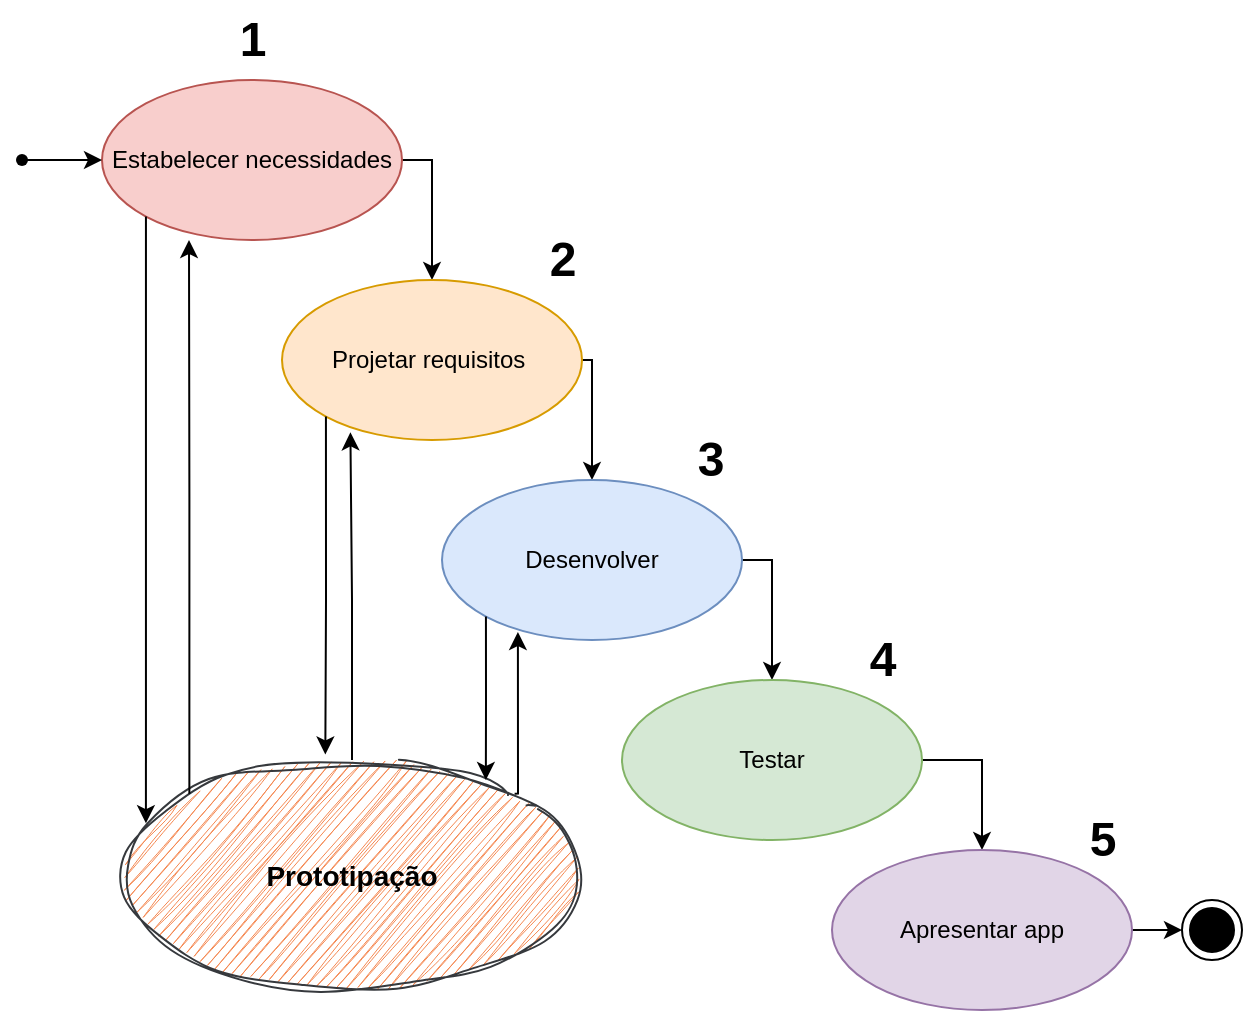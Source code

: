 <mxfile version="24.2.8" type="github" pages="3">
  <diagram name="Página-1" id="LJ5x1NYgHh-6dW0O2vA7">
    <mxGraphModel dx="1122" dy="706" grid="1" gridSize="10" guides="1" tooltips="1" connect="1" arrows="1" fold="1" page="1" pageScale="1" pageWidth="827" pageHeight="1169" math="0" shadow="0">
      <root>
        <mxCell id="0" />
        <mxCell id="1" parent="0" />
        <mxCell id="J-ZKvK4xF5zLVO_z38LH-22" style="edgeStyle=orthogonalEdgeStyle;rounded=0;orthogonalLoop=1;jettySize=auto;html=1;entryX=0.5;entryY=0;entryDx=0;entryDy=0;fontFamily=Helvetica;fontSize=12;fontColor=#ffffff;exitX=1;exitY=0.5;exitDx=0;exitDy=0;" edge="1" parent="1" source="J-ZKvK4xF5zLVO_z38LH-2" target="J-ZKvK4xF5zLVO_z38LH-6">
          <mxGeometry relative="1" as="geometry">
            <Array as="points">
              <mxPoint x="225" y="190" />
            </Array>
          </mxGeometry>
        </mxCell>
        <mxCell id="J-ZKvK4xF5zLVO_z38LH-2" value="&lt;font style=&quot;vertical-align: inherit;&quot;&gt;&lt;font style=&quot;vertical-align: inherit;&quot;&gt;Estabelecer necessidades&lt;/font&gt;&lt;/font&gt;" style="ellipse;whiteSpace=wrap;html=1;fillColor=#f8cecc;strokeColor=#b85450;gradientColor=none;shadow=0;" vertex="1" parent="1">
          <mxGeometry x="60" y="150" width="150" height="80" as="geometry" />
        </mxCell>
        <mxCell id="J-ZKvK4xF5zLVO_z38LH-3" style="edgeStyle=orthogonalEdgeStyle;rounded=0;orthogonalLoop=1;jettySize=auto;html=1;entryX=0;entryY=0.5;entryDx=0;entryDy=0;" edge="1" parent="1" source="J-ZKvK4xF5zLVO_z38LH-4" target="J-ZKvK4xF5zLVO_z38LH-2">
          <mxGeometry relative="1" as="geometry" />
        </mxCell>
        <mxCell id="J-ZKvK4xF5zLVO_z38LH-4" value="" style="shape=waypoint;sketch=0;fillStyle=solid;size=6;pointerEvents=1;points=[];fillColor=none;resizable=0;rotatable=0;perimeter=centerPerimeter;snapToPoint=1;" vertex="1" parent="1">
          <mxGeometry x="10" y="180" width="20" height="20" as="geometry" />
        </mxCell>
        <mxCell id="J-ZKvK4xF5zLVO_z38LH-26" style="edgeStyle=orthogonalEdgeStyle;rounded=0;orthogonalLoop=1;jettySize=auto;html=1;entryX=0.5;entryY=0;entryDx=0;entryDy=0;fontFamily=Helvetica;fontSize=12;fontColor=#ffffff;" edge="1" parent="1" source="J-ZKvK4xF5zLVO_z38LH-6" target="J-ZKvK4xF5zLVO_z38LH-8">
          <mxGeometry relative="1" as="geometry">
            <Array as="points">
              <mxPoint x="305" y="290" />
            </Array>
          </mxGeometry>
        </mxCell>
        <mxCell id="J-ZKvK4xF5zLVO_z38LH-6" value="Projetar requisitos&amp;nbsp;" style="ellipse;whiteSpace=wrap;html=1;fillColor=#ffe6cc;strokeColor=#d79b00;shadow=0;" vertex="1" parent="1">
          <mxGeometry x="150" y="250" width="150" height="80" as="geometry" />
        </mxCell>
        <mxCell id="J-ZKvK4xF5zLVO_z38LH-25" style="edgeStyle=orthogonalEdgeStyle;rounded=0;orthogonalLoop=1;jettySize=auto;html=1;entryX=0.5;entryY=0;entryDx=0;entryDy=0;fontFamily=Helvetica;fontSize=12;fontColor=#ffffff;" edge="1" parent="1" source="J-ZKvK4xF5zLVO_z38LH-8" target="J-ZKvK4xF5zLVO_z38LH-10">
          <mxGeometry relative="1" as="geometry">
            <Array as="points">
              <mxPoint x="395" y="390" />
            </Array>
          </mxGeometry>
        </mxCell>
        <mxCell id="J-ZKvK4xF5zLVO_z38LH-8" value="Desenvolver" style="ellipse;whiteSpace=wrap;html=1;fillColor=#dae8fc;strokeColor=#6c8ebf;shadow=0;" vertex="1" parent="1">
          <mxGeometry x="230" y="350" width="150" height="80" as="geometry" />
        </mxCell>
        <mxCell id="J-ZKvK4xF5zLVO_z38LH-27" style="edgeStyle=orthogonalEdgeStyle;rounded=0;orthogonalLoop=1;jettySize=auto;html=1;entryX=0.5;entryY=0;entryDx=0;entryDy=0;fontFamily=Helvetica;fontSize=12;fontColor=#ffffff;" edge="1" parent="1" source="J-ZKvK4xF5zLVO_z38LH-10" target="J-ZKvK4xF5zLVO_z38LH-12">
          <mxGeometry relative="1" as="geometry">
            <Array as="points">
              <mxPoint x="500" y="490" />
            </Array>
          </mxGeometry>
        </mxCell>
        <mxCell id="J-ZKvK4xF5zLVO_z38LH-10" value="Testar" style="ellipse;whiteSpace=wrap;html=1;fillColor=#d5e8d4;strokeColor=#82b366;shadow=0;" vertex="1" parent="1">
          <mxGeometry x="320" y="450" width="150" height="80" as="geometry" />
        </mxCell>
        <mxCell id="J-ZKvK4xF5zLVO_z38LH-11" value="" style="edgeStyle=orthogonalEdgeStyle;rounded=0;orthogonalLoop=1;jettySize=auto;html=1;entryX=0;entryY=0.5;entryDx=0;entryDy=0;" edge="1" parent="1" source="J-ZKvK4xF5zLVO_z38LH-12" target="J-ZKvK4xF5zLVO_z38LH-13">
          <mxGeometry relative="1" as="geometry">
            <mxPoint x="910" y="190" as="targetPoint" />
          </mxGeometry>
        </mxCell>
        <mxCell id="J-ZKvK4xF5zLVO_z38LH-12" value="Apresentar app" style="ellipse;whiteSpace=wrap;html=1;fillColor=#e1d5e7;strokeColor=#9673a6;shadow=0;" vertex="1" parent="1">
          <mxGeometry x="425" y="535" width="150" height="80" as="geometry" />
        </mxCell>
        <mxCell id="J-ZKvK4xF5zLVO_z38LH-13" value="" style="ellipse;html=1;shape=endState;fillColor=strokeColor;" vertex="1" parent="1">
          <mxGeometry x="600" y="560" width="30" height="30" as="geometry" />
        </mxCell>
        <mxCell id="J-ZKvK4xF5zLVO_z38LH-14" value="1" style="text;strokeColor=none;fillColor=none;html=1;fontSize=24;fontStyle=1;verticalAlign=middle;align=center;" vertex="1" parent="1">
          <mxGeometry x="85" y="110" width="100" height="40" as="geometry" />
        </mxCell>
        <mxCell id="J-ZKvK4xF5zLVO_z38LH-15" value="2" style="text;strokeColor=none;fillColor=none;html=1;fontSize=24;fontStyle=1;verticalAlign=middle;align=center;" vertex="1" parent="1">
          <mxGeometry x="240" y="220" width="100" height="40" as="geometry" />
        </mxCell>
        <mxCell id="J-ZKvK4xF5zLVO_z38LH-16" value="5" style="text;strokeColor=none;fillColor=none;html=1;fontSize=24;fontStyle=1;verticalAlign=middle;align=center;" vertex="1" parent="1">
          <mxGeometry x="510" y="510" width="100" height="40" as="geometry" />
        </mxCell>
        <mxCell id="J-ZKvK4xF5zLVO_z38LH-18" value="4" style="text;strokeColor=none;fillColor=none;html=1;fontSize=24;fontStyle=1;verticalAlign=middle;align=center;" vertex="1" parent="1">
          <mxGeometry x="400" y="420" width="100" height="40" as="geometry" />
        </mxCell>
        <mxCell id="J-ZKvK4xF5zLVO_z38LH-19" value="3" style="text;strokeColor=none;fillColor=none;html=1;fontSize=24;fontStyle=1;verticalAlign=middle;align=center;" vertex="1" parent="1">
          <mxGeometry x="314" y="320" width="100" height="40" as="geometry" />
        </mxCell>
        <mxCell id="J-ZKvK4xF5zLVO_z38LH-20" value="&lt;b&gt;&lt;font style=&quot;font-size: 14px;&quot;&gt;Prototipação&lt;/font&gt;&lt;/b&gt;" style="ellipse;whiteSpace=wrap;html=1;fillColor=#F58851;strokeColor=#36393d;sketch=1;curveFitting=1;jiggle=2;shadow=0;" vertex="1" parent="1">
          <mxGeometry x="70" y="490" width="230" height="115" as="geometry" />
        </mxCell>
        <mxCell id="J-ZKvK4xF5zLVO_z38LH-42" style="edgeStyle=orthogonalEdgeStyle;rounded=0;orthogonalLoop=1;jettySize=auto;html=1;exitX=0;exitY=1;exitDx=0;exitDy=0;entryX=0.791;entryY=0.087;entryDx=0;entryDy=0;entryPerimeter=0;fontFamily=Helvetica;fontSize=12;fontColor=#ffffff;" edge="1" parent="1" source="J-ZKvK4xF5zLVO_z38LH-8" target="J-ZKvK4xF5zLVO_z38LH-20">
          <mxGeometry relative="1" as="geometry" />
        </mxCell>
        <mxCell id="J-ZKvK4xF5zLVO_z38LH-44" style="edgeStyle=orthogonalEdgeStyle;rounded=0;orthogonalLoop=1;jettySize=auto;html=1;exitX=1;exitY=0;exitDx=0;exitDy=0;entryX=0.253;entryY=0.95;entryDx=0;entryDy=0;entryPerimeter=0;fontFamily=Helvetica;fontSize=12;fontColor=#ffffff;" edge="1" parent="1" source="J-ZKvK4xF5zLVO_z38LH-20" target="J-ZKvK4xF5zLVO_z38LH-8">
          <mxGeometry relative="1" as="geometry">
            <Array as="points">
              <mxPoint x="268" y="507" />
            </Array>
          </mxGeometry>
        </mxCell>
        <mxCell id="J-ZKvK4xF5zLVO_z38LH-47" style="edgeStyle=orthogonalEdgeStyle;rounded=0;orthogonalLoop=1;jettySize=auto;html=1;exitX=0;exitY=1;exitDx=0;exitDy=0;entryX=0.442;entryY=-0.024;entryDx=0;entryDy=0;entryPerimeter=0;fontFamily=Helvetica;fontSize=12;fontColor=#ffffff;" edge="1" parent="1" source="J-ZKvK4xF5zLVO_z38LH-6" target="J-ZKvK4xF5zLVO_z38LH-20">
          <mxGeometry relative="1" as="geometry" />
        </mxCell>
        <mxCell id="J-ZKvK4xF5zLVO_z38LH-48" style="edgeStyle=orthogonalEdgeStyle;rounded=0;orthogonalLoop=1;jettySize=auto;html=1;entryX=0.228;entryY=0.952;entryDx=0;entryDy=0;entryPerimeter=0;fontFamily=Helvetica;fontSize=12;fontColor=#ffffff;" edge="1" parent="1" source="J-ZKvK4xF5zLVO_z38LH-20" target="J-ZKvK4xF5zLVO_z38LH-6">
          <mxGeometry relative="1" as="geometry" />
        </mxCell>
        <mxCell id="J-ZKvK4xF5zLVO_z38LH-49" style="edgeStyle=orthogonalEdgeStyle;rounded=0;orthogonalLoop=1;jettySize=auto;html=1;exitX=0;exitY=1;exitDx=0;exitDy=0;entryX=0.052;entryY=0.275;entryDx=0;entryDy=0;entryPerimeter=0;fontFamily=Helvetica;fontSize=12;fontColor=#ffffff;" edge="1" parent="1" source="J-ZKvK4xF5zLVO_z38LH-2" target="J-ZKvK4xF5zLVO_z38LH-20">
          <mxGeometry relative="1" as="geometry" />
        </mxCell>
        <mxCell id="J-ZKvK4xF5zLVO_z38LH-50" style="edgeStyle=orthogonalEdgeStyle;rounded=0;orthogonalLoop=1;jettySize=auto;html=1;exitX=0;exitY=0;exitDx=0;exitDy=0;entryX=0.29;entryY=1;entryDx=0;entryDy=0;entryPerimeter=0;fontFamily=Helvetica;fontSize=12;fontColor=#ffffff;" edge="1" parent="1" source="J-ZKvK4xF5zLVO_z38LH-20" target="J-ZKvK4xF5zLVO_z38LH-2">
          <mxGeometry relative="1" as="geometry" />
        </mxCell>
      </root>
    </mxGraphModel>
  </diagram>
  <diagram id="INrGIjndV7x2E-Vnne7K" name="Subfluxo portotipacao">
    <mxGraphModel dx="1831" dy="632" grid="1" gridSize="10" guides="1" tooltips="1" connect="1" arrows="1" fold="1" page="1" pageScale="1" pageWidth="827" pageHeight="1169" math="0" shadow="0">
      <root>
        <mxCell id="0" />
        <mxCell id="1" parent="0" />
        <mxCell id="oQ4HBwg2I4abkWZMb8kH-11" value="" style="edgeStyle=orthogonalEdgeStyle;rounded=0;orthogonalLoop=1;jettySize=auto;html=1;fontFamily=Helvetica;fontSize=12;fontColor=#ffffff;" edge="1" parent="1" source="oQ4HBwg2I4abkWZMb8kH-1" target="oQ4HBwg2I4abkWZMb8kH-2">
          <mxGeometry relative="1" as="geometry" />
        </mxCell>
        <mxCell id="oQ4HBwg2I4abkWZMb8kH-1" value="&lt;b&gt;&lt;font style=&quot;font-size: 14px;&quot;&gt;Requisitos do&lt;/font&gt;&lt;/b&gt;&lt;div&gt;&lt;b&gt;&lt;font style=&quot;font-size: 14px;&quot;&gt;protótipo&lt;/font&gt;&lt;/b&gt;&lt;/div&gt;" style="ellipse;whiteSpace=wrap;html=1;fillColor=#F58851;strokeColor=#36393d;shadow=0;" vertex="1" parent="1">
          <mxGeometry x="50" y="260" width="170" height="80" as="geometry" />
        </mxCell>
        <mxCell id="oQ4HBwg2I4abkWZMb8kH-12" value="" style="edgeStyle=orthogonalEdgeStyle;rounded=0;orthogonalLoop=1;jettySize=auto;html=1;fontFamily=Helvetica;fontSize=12;fontColor=#ffffff;" edge="1" parent="1" source="oQ4HBwg2I4abkWZMb8kH-2" target="oQ4HBwg2I4abkWZMb8kH-3">
          <mxGeometry relative="1" as="geometry" />
        </mxCell>
        <mxCell id="oQ4HBwg2I4abkWZMb8kH-2" value="&lt;b&gt;&lt;font style=&quot;font-size: 14px;&quot;&gt;Projeto do&amp;nbsp;&lt;/font&gt;&lt;/b&gt;&lt;div&gt;&lt;b&gt;&lt;font style=&quot;font-size: 14px;&quot;&gt;protótipo&lt;/font&gt;&lt;/b&gt;&lt;/div&gt;" style="ellipse;whiteSpace=wrap;html=1;fillColor=#F58851;strokeColor=#36393d;shadow=0;" vertex="1" parent="1">
          <mxGeometry x="270" y="260" width="170" height="80" as="geometry" />
        </mxCell>
        <mxCell id="oQ4HBwg2I4abkWZMb8kH-13" value="" style="edgeStyle=orthogonalEdgeStyle;rounded=0;orthogonalLoop=1;jettySize=auto;html=1;fontFamily=Helvetica;fontSize=12;fontColor=#ffffff;" edge="1" parent="1" source="oQ4HBwg2I4abkWZMb8kH-3" target="oQ4HBwg2I4abkWZMb8kH-4">
          <mxGeometry relative="1" as="geometry" />
        </mxCell>
        <mxCell id="oQ4HBwg2I4abkWZMb8kH-3" value="&lt;b&gt;&lt;font style=&quot;font-size: 14px;&quot;&gt;Sistema d&lt;/font&gt;&lt;/b&gt;&lt;span style=&quot;color: rgba(0, 0, 0, 0); font-family: monospace; font-size: 0px; text-align: start; text-wrap: nowrap;&quot;&gt;%3CmxGraphModel%3E%3Croot%3E%3CmxCell%20id%3D%220%22%2F%3E%3CmxCell%20id%3D%221%22%20parent%3D%220%22%2F%3E%3CmxCell%20id%3D%222%22%20value%3D%22%26lt%3Bb%26gt%3B%26lt%3Bfont%20style%3D%26quot%3Bfont-size%3A%2014px%3B%26quot%3B%26gt%3BProjeto%20do%26amp%3Bnbsp%3B%26lt%3B%2Ffont%26gt%3B%26lt%3B%2Fb%26gt%3B%26lt%3Bdiv%26gt%3B%26lt%3Bb%26gt%3B%26lt%3Bfont%20style%3D%26quot%3Bfont-size%3A%2014px%3B%26quot%3B%26gt%3Bprot%C3%B3tipo%26lt%3B%2Ffont%26gt%3B%26lt%3B%2Fb%26gt%3B%26lt%3B%2Fdiv%26gt%3B%22%20style%3D%22ellipse%3BwhiteSpace%3Dwrap%3Bhtml%3D1%3BfillColor%3D%23F58851%3BstrokeColor%3D%2336393d%3Bshadow%3D0%3B%22%20vertex%3D%221%22%20parent%3D%221%22%3E%3CmxGeometry%20x%3D%22270%22%20y%3D%22260%22%20width%3D%22170%22%20height%3D%2280%22%20as%3D%22geometry%22%2F%3E%3C%2FmxCell%3E%3C%2Froot%3E%3C%2FmxGraphModel%3E&lt;/span&gt;&lt;span style=&quot;color: rgba(0, 0, 0, 0); font-family: monospace; font-size: 0px; text-align: start; text-wrap: nowrap;&quot;&gt;%3CmxGraphModel%3E%3Croot%3E%3CmxCell%20id%3D%220%22%2F%3E%3CmxCell%20id%3D%221%22%20parent%3D%220%22%2F%3E%3CmxCell%20id%3D%222%22%20value%3D%22%26lt%3Bb%26gt%3B%26lt%3Bfont%20style%3D%26quot%3Bfont-size%3A%2014px%3B%26quot%3B%26gt%3BProjeto%20do%26amp%3Bnbsp%3B%26lt%3B%2Ffont%26gt%3B%26lt%3B%2Fb%26gt%3B%26lt%3Bdiv%26gt%3B%26lt%3Bb%26gt%3B%26lt%3Bfont%20style%3D%26quot%3Bfont-size%3A%2014px%3B%26quot%3B%26gt%3Bprot%C3%B3tipo%26lt%3B%2Ffont%26gt%3B%26lt%3B%2Fb%26gt%3B%26lt%3B%2Fdiv%26gt%3B%22%20style%3D%22ellipse%3BwhiteSpace%3Dwrap%3Bhtml%3D1%3BfillColor%3D%23F58851%3BstrokeColor%3D%2336393d%3Bshadow%3D0%3B%22%20vertex%3D%221%22%20parent%3D%221%22%3E%3CmxGeometry%20x%3D%22270%22%20y%3D%22260%22%20width%3D%22170%22%20height%3D%2280%22%20as%3D%22geometry%22%2F%3E%3C%2FmxCell%3E%3C%2Froot%3E%3C%2FmxGraphModel%3E&lt;/span&gt;&lt;b&gt;&lt;font style=&quot;font-size: 14px;&quot;&gt;o&amp;nbsp;&lt;/font&gt;&lt;/b&gt;&lt;div&gt;&lt;b&gt;&lt;font style=&quot;font-size: 14px;&quot;&gt;prot&lt;/font&gt;&lt;/b&gt;&lt;span style=&quot;color: rgba(0, 0, 0, 0); font-family: monospace; font-size: 0px; text-align: start; text-wrap: nowrap; background-color: initial;&quot;&gt;%3CmxGraphModel%3E%3Croot%3E%3CmxCell%20id%3D%220%22%2F%3E%3CmxCell%20id%3D%221%22%20parent%3D%220%22%2F%3E%3CmxCell%20id%3D%222%22%20value%3D%22%26lt%3Bb%26gt%3B%26lt%3Bfont%20style%3D%26quot%3Bfont-size%3A%2014px%3B%26quot%3B%26gt%3BProjeto%20do%26amp%3Bnbsp%3B%26lt%3B%2Ffont%26gt%3B%26lt%3B%2Fb%26gt%3B%26lt%3Bdiv%26gt%3B%26lt%3Bb%26gt%3B%26lt%3Bfont%20style%3D%26quot%3Bfont-size%3A%2014px%3B%26quot%3B%26gt%3Bprot%C3%B3tipo%26lt%3B%2Ffont%26gt%3B%26lt%3B%2Fb%26gt%3B%26lt%3B%2Fdiv%26gt%3B%22%20style%3D%22ellipse%3BwhiteSpace%3Dwrap%3Bhtml%3D1%3BfillColor%3D%23F58851%3BstrokeColor%3D%2336393d%3Bshadow%3D0%3B%22%20vertex%3D%221%22%20parent%3D%221%22%3E%3CmxGeometry%20x%3D%22270%22%20y%3D%22260%22%20width%3D%22170%22%20height%3D%2280%22%20as%3D%22geometry%22%2F%3E%3C%2FmxCell%3E%3C%2Froot%3E%3C%2FmxGraphModel%3E&lt;/span&gt;&lt;b style=&quot;background-color: initial;&quot;&gt;&lt;font style=&quot;font-size: 14px;&quot;&gt;ótipo&lt;/font&gt;&lt;/b&gt;&lt;/div&gt;" style="ellipse;whiteSpace=wrap;html=1;fillColor=#F58851;strokeColor=#36393d;shadow=0;" vertex="1" parent="1">
          <mxGeometry x="500" y="260" width="170" height="80" as="geometry" />
        </mxCell>
        <mxCell id="oQ4HBwg2I4abkWZMb8kH-22" value="" style="edgeStyle=orthogonalEdgeStyle;rounded=0;orthogonalLoop=1;jettySize=auto;html=1;fontFamily=Helvetica;fontSize=12;fontColor=#ffffff;" edge="1" parent="1" source="oQ4HBwg2I4abkWZMb8kH-4" target="oQ4HBwg2I4abkWZMb8kH-21">
          <mxGeometry relative="1" as="geometry" />
        </mxCell>
        <mxCell id="oQ4HBwg2I4abkWZMb8kH-4" value="&lt;span style=&quot;font-size: 14px;&quot;&gt;&lt;b&gt;Testes&lt;/b&gt;&lt;/span&gt;" style="ellipse;whiteSpace=wrap;html=1;fillColor=#F58851;strokeColor=#36393d;shadow=0;" vertex="1" parent="1">
          <mxGeometry x="730" y="260" width="170" height="80" as="geometry" />
        </mxCell>
        <mxCell id="oQ4HBwg2I4abkWZMb8kH-20" value="" style="edgeStyle=orthogonalEdgeStyle;rounded=0;orthogonalLoop=1;jettySize=auto;html=1;fontFamily=Helvetica;fontSize=12;fontColor=#ffffff;" edge="1" parent="1" source="oQ4HBwg2I4abkWZMb8kH-5" target="oQ4HBwg2I4abkWZMb8kH-1">
          <mxGeometry relative="1" as="geometry" />
        </mxCell>
        <mxCell id="oQ4HBwg2I4abkWZMb8kH-5" value="&lt;span style=&quot;font-size: 14px;&quot;&gt;&lt;b&gt;Revisões e&amp;nbsp;&lt;/b&gt;&lt;/span&gt;&lt;div&gt;&lt;span style=&quot;font-size: 14px;&quot;&gt;&lt;b&gt;manu&lt;/b&gt;&lt;/span&gt;&lt;span style=&quot;color: rgba(0, 0, 0, 0); font-family: monospace; font-size: 0px; text-align: start; text-wrap: nowrap; background-color: initial;&quot;&gt;%3CmxGraphModel%3E%3Croot%3E%3CmxCell%20id%3D%220%22%2F%3E%3CmxCell%20id%3D%221%22%20parent%3D%220%22%2F%3E%3CmxCell%20id%3D%222%22%20value%3D%22%26lt%3Bb%26gt%3B%26lt%3Bfont%20style%3D%26quot%3Bfont-size%3A%2014px%3B%26quot%3B%26gt%3BProjeto%20do%26amp%3Bnbsp%3B%26lt%3B%2Ffont%26gt%3B%26lt%3B%2Fb%26gt%3B%26lt%3Bdiv%26gt%3B%26lt%3Bb%26gt%3B%26lt%3Bfont%20style%3D%26quot%3Bfont-size%3A%2014px%3B%26quot%3B%26gt%3Bprot%C3%B3tipo%26lt%3B%2Ffont%26gt%3B%26lt%3B%2Fb%26gt%3B%26lt%3B%2Fdiv%26gt%3B%22%20style%3D%22ellipse%3BwhiteSpace%3Dwrap%3Bhtml%3D1%3BfillColor%3D%23F58851%3BstrokeColor%3D%2336393d%3Bshadow%3D0%3B%22%20vertex%3D%221%22%20parent%3D%221%22%3E%3CmxGeometry%20x%3D%22270%22%20y%3D%22260%22%20width%3D%22170%22%20height%3D%2280%22%20as%3D%22geometry%22%2F%3E%3C%2FmxCell%3E%3C%2Froot%3E%3C%2FmxGraphModel%3E&lt;/span&gt;&lt;b style=&quot;font-size: 14px; background-color: initial;&quot;&gt;tenção&lt;/b&gt;&lt;/div&gt;" style="ellipse;whiteSpace=wrap;html=1;fillColor=#F58851;strokeColor=#36393d;shadow=0;" vertex="1" parent="1">
          <mxGeometry x="50" y="90" width="170" height="80" as="geometry" />
        </mxCell>
        <mxCell id="oQ4HBwg2I4abkWZMb8kH-9" value="" style="edgeStyle=orthogonalEdgeStyle;rounded=0;orthogonalLoop=1;jettySize=auto;html=1;fontFamily=Helvetica;fontSize=12;fontColor=#ffffff;" edge="1" parent="1" source="oQ4HBwg2I4abkWZMb8kH-7" target="oQ4HBwg2I4abkWZMb8kH-8">
          <mxGeometry relative="1" as="geometry" />
        </mxCell>
        <mxCell id="oQ4HBwg2I4abkWZMb8kH-16" value="" style="edgeStyle=orthogonalEdgeStyle;rounded=0;orthogonalLoop=1;jettySize=auto;html=1;fontFamily=Helvetica;fontSize=12;fontColor=#ffffff;" edge="1" parent="1" source="oQ4HBwg2I4abkWZMb8kH-7" target="oQ4HBwg2I4abkWZMb8kH-3">
          <mxGeometry relative="1" as="geometry" />
        </mxCell>
        <mxCell id="oQ4HBwg2I4abkWZMb8kH-7" value="&lt;span style=&quot;font-size: 14px;&quot;&gt;&lt;b&gt;Revisões e&amp;nbsp;&lt;/b&gt;&lt;/span&gt;&lt;div&gt;&lt;span style=&quot;font-size: 14px;&quot;&gt;&lt;b&gt;manu&lt;/b&gt;&lt;/span&gt;&lt;span style=&quot;color: rgba(0, 0, 0, 0); font-family: monospace; font-size: 0px; text-align: start; text-wrap: nowrap; background-color: initial;&quot;&gt;%3CmxGraphModel%3E%3Croot%3E%3CmxCell%20id%3D%220%22%2F%3E%3CmxCell%20id%3D%221%22%20parent%3D%220%22%2F%3E%3CmxCell%20id%3D%222%22%20value%3D%22%26lt%3Bb%26gt%3B%26lt%3Bfont%20style%3D%26quot%3Bfont-size%3A%2014px%3B%26quot%3B%26gt%3BProjeto%20do%26amp%3Bnbsp%3B%26lt%3B%2Ffont%26gt%3B%26lt%3B%2Fb%26gt%3B%26lt%3Bdiv%26gt%3B%26lt%3Bb%26gt%3B%26lt%3Bfont%20style%3D%26quot%3Bfont-size%3A%2014px%3B%26quot%3B%26gt%3Bprot%C3%B3tipo%26lt%3B%2Ffont%26gt%3B%26lt%3B%2Fb%26gt%3B%26lt%3B%2Fdiv%26gt%3B%22%20style%3D%22ellipse%3BwhiteSpace%3Dwrap%3Bhtml%3D1%3BfillColor%3D%23F58851%3BstrokeColor%3D%2336393d%3Bshadow%3D0%3B%22%20vertex%3D%221%22%20parent%3D%221%22%3E%3CmxGeometry%20x%3D%22270%22%20y%3D%22260%22%20width%3D%22170%22%20height%3D%2280%22%20as%3D%22geometry%22%2F%3E%3C%2FmxCell%3E%3C%2Froot%3E%3C%2FmxGraphModel%3E&lt;/span&gt;&lt;b style=&quot;font-size: 14px; background-color: initial;&quot;&gt;tenção&lt;/b&gt;&lt;/div&gt;" style="ellipse;whiteSpace=wrap;html=1;fillColor=#F58851;strokeColor=#36393d;shadow=0;" vertex="1" parent="1">
          <mxGeometry x="500" y="90" width="170" height="80" as="geometry" />
        </mxCell>
        <mxCell id="oQ4HBwg2I4abkWZMb8kH-10" value="" style="edgeStyle=orthogonalEdgeStyle;rounded=0;orthogonalLoop=1;jettySize=auto;html=1;fontFamily=Helvetica;fontSize=12;fontColor=#ffffff;" edge="1" parent="1" source="oQ4HBwg2I4abkWZMb8kH-8" target="oQ4HBwg2I4abkWZMb8kH-5">
          <mxGeometry relative="1" as="geometry" />
        </mxCell>
        <mxCell id="oQ4HBwg2I4abkWZMb8kH-18" value="" style="edgeStyle=orthogonalEdgeStyle;rounded=0;orthogonalLoop=1;jettySize=auto;html=1;fontFamily=Helvetica;fontSize=12;fontColor=#ffffff;" edge="1" parent="1" source="oQ4HBwg2I4abkWZMb8kH-8" target="oQ4HBwg2I4abkWZMb8kH-2">
          <mxGeometry relative="1" as="geometry" />
        </mxCell>
        <mxCell id="oQ4HBwg2I4abkWZMb8kH-8" value="&lt;span style=&quot;font-size: 14px;&quot;&gt;&lt;b&gt;Revisões e&amp;nbsp;&lt;/b&gt;&lt;/span&gt;&lt;div&gt;&lt;span style=&quot;font-size: 14px;&quot;&gt;&lt;b&gt;manu&lt;/b&gt;&lt;/span&gt;&lt;span style=&quot;color: rgba(0, 0, 0, 0); font-family: monospace; font-size: 0px; text-align: start; text-wrap: nowrap; background-color: initial;&quot;&gt;%3CmxGraphModel%3E%3Croot%3E%3CmxCell%20id%3D%220%22%2F%3E%3CmxCell%20id%3D%221%22%20parent%3D%220%22%2F%3E%3CmxCell%20id%3D%222%22%20value%3D%22%26lt%3Bb%26gt%3B%26lt%3Bfont%20style%3D%26quot%3Bfont-size%3A%2014px%3B%26quot%3B%26gt%3BProjeto%20do%26amp%3Bnbsp%3B%26lt%3B%2Ffont%26gt%3B%26lt%3B%2Fb%26gt%3B%26lt%3Bdiv%26gt%3B%26lt%3Bb%26gt%3B%26lt%3Bfont%20style%3D%26quot%3Bfont-size%3A%2014px%3B%26quot%3B%26gt%3Bprot%C3%B3tipo%26lt%3B%2Ffont%26gt%3B%26lt%3B%2Fb%26gt%3B%26lt%3B%2Fdiv%26gt%3B%22%20style%3D%22ellipse%3BwhiteSpace%3Dwrap%3Bhtml%3D1%3BfillColor%3D%23F58851%3BstrokeColor%3D%2336393d%3Bshadow%3D0%3B%22%20vertex%3D%221%22%20parent%3D%221%22%3E%3CmxGeometry%20x%3D%22270%22%20y%3D%22260%22%20width%3D%22170%22%20height%3D%2280%22%20as%3D%22geometry%22%2F%3E%3C%2FmxCell%3E%3C%2Froot%3E%3C%2FmxGraphModel%3E&lt;/span&gt;&lt;b style=&quot;font-size: 14px; background-color: initial;&quot;&gt;tenção&lt;/b&gt;&lt;/div&gt;" style="ellipse;whiteSpace=wrap;html=1;fillColor=#F58851;strokeColor=#36393d;shadow=0;" vertex="1" parent="1">
          <mxGeometry x="270" y="90" width="170" height="80" as="geometry" />
        </mxCell>
        <mxCell id="oQ4HBwg2I4abkWZMb8kH-15" style="edgeStyle=orthogonalEdgeStyle;rounded=0;orthogonalLoop=1;jettySize=auto;html=1;entryX=0.588;entryY=1;entryDx=0;entryDy=0;entryPerimeter=0;fontFamily=Helvetica;fontSize=12;fontColor=#ffffff;" edge="1" parent="1" target="oQ4HBwg2I4abkWZMb8kH-7">
          <mxGeometry relative="1" as="geometry">
            <mxPoint x="600" y="260" as="sourcePoint" />
            <Array as="points">
              <mxPoint x="600" y="260" />
            </Array>
          </mxGeometry>
        </mxCell>
        <mxCell id="oQ4HBwg2I4abkWZMb8kH-17" style="edgeStyle=orthogonalEdgeStyle;rounded=0;orthogonalLoop=1;jettySize=auto;html=1;entryX=0.574;entryY=1.028;entryDx=0;entryDy=0;entryPerimeter=0;fontFamily=Helvetica;fontSize=12;fontColor=#ffffff;" edge="1" parent="1" target="oQ4HBwg2I4abkWZMb8kH-8">
          <mxGeometry relative="1" as="geometry">
            <mxPoint x="368" y="260" as="sourcePoint" />
            <Array as="points">
              <mxPoint x="368" y="215" />
            </Array>
          </mxGeometry>
        </mxCell>
        <mxCell id="oQ4HBwg2I4abkWZMb8kH-19" style="edgeStyle=orthogonalEdgeStyle;rounded=0;orthogonalLoop=1;jettySize=auto;html=1;entryX=0.567;entryY=1.038;entryDx=0;entryDy=0;entryPerimeter=0;fontFamily=Helvetica;fontSize=12;fontColor=#ffffff;" edge="1" parent="1" target="oQ4HBwg2I4abkWZMb8kH-5">
          <mxGeometry relative="1" as="geometry">
            <mxPoint x="146" y="260" as="sourcePoint" />
            <Array as="points">
              <mxPoint x="146" y="215" />
            </Array>
          </mxGeometry>
        </mxCell>
        <mxCell id="oQ4HBwg2I4abkWZMb8kH-21" value="" style="ellipse;html=1;shape=endState;fillColor=strokeColor;strokeColor=default;align=center;verticalAlign=middle;fontFamily=Helvetica;fontSize=12;fontColor=#ffffff;" vertex="1" parent="1">
          <mxGeometry x="950" y="285" width="30" height="30" as="geometry" />
        </mxCell>
        <mxCell id="oQ4HBwg2I4abkWZMb8kH-25" value="" style="edgeStyle=orthogonalEdgeStyle;rounded=0;orthogonalLoop=1;jettySize=auto;html=1;fontFamily=Helvetica;fontSize=12;fontColor=#ffffff;" edge="1" parent="1" source="oQ4HBwg2I4abkWZMb8kH-23" target="oQ4HBwg2I4abkWZMb8kH-1">
          <mxGeometry relative="1" as="geometry" />
        </mxCell>
        <mxCell id="oQ4HBwg2I4abkWZMb8kH-23" value="" style="shape=waypoint;sketch=0;fillStyle=solid;size=6;pointerEvents=1;points=[];fillColor=none;resizable=0;rotatable=0;perimeter=centerPerimeter;snapToPoint=1;" vertex="1" parent="1">
          <mxGeometry x="-30" y="290" width="20" height="20" as="geometry" />
        </mxCell>
        <mxCell id="oQ4HBwg2I4abkWZMb8kH-26" value="&lt;font style=&quot;font-size: 14px;&quot; color=&quot;#000000&quot;&gt;Revisao&amp;nbsp;&lt;/font&gt;&lt;div&gt;&lt;font style=&quot;font-size: 14px;&quot; color=&quot;#000000&quot;&gt;com o cliente&lt;/font&gt;&lt;/div&gt;" style="text;html=1;align=center;verticalAlign=middle;whiteSpace=wrap;rounded=0;fontFamily=Helvetica;fontSize=12;fontColor=#ffffff;" vertex="1" parent="1">
          <mxGeometry x="150" y="190" width="100" height="40" as="geometry" />
        </mxCell>
        <mxCell id="oQ4HBwg2I4abkWZMb8kH-27" value="&lt;font style=&quot;font-size: 14px;&quot; color=&quot;#000000&quot;&gt;Revisao&amp;nbsp;&lt;/font&gt;&lt;div&gt;&lt;font style=&quot;font-size: 14px;&quot; color=&quot;#000000&quot;&gt;do prototipo&lt;/font&gt;&lt;/div&gt;" style="text;html=1;align=center;verticalAlign=middle;whiteSpace=wrap;rounded=0;fontFamily=Helvetica;fontSize=12;fontColor=#ffffff;" vertex="1" parent="1">
          <mxGeometry x="40" y="190" width="100" height="40" as="geometry" />
        </mxCell>
        <mxCell id="oQ4HBwg2I4abkWZMb8kH-29" value="&lt;font color=&quot;#000000&quot;&gt;&lt;span style=&quot;font-size: 14px;&quot;&gt;Requisitos do cliente&lt;/span&gt;&lt;/font&gt;" style="text;html=1;align=center;verticalAlign=middle;whiteSpace=wrap;rounded=0;fontFamily=Helvetica;fontSize=12;fontColor=#ffffff;" vertex="1" parent="1">
          <mxGeometry x="10" y="360" width="100" height="40" as="geometry" />
        </mxCell>
        <mxCell id="oQ4HBwg2I4abkWZMb8kH-30" value="&lt;font color=&quot;#000000&quot;&gt;&lt;span style=&quot;font-size: 14px;&quot;&gt;Requisitos prototipados&lt;/span&gt;&lt;/font&gt;" style="text;html=1;align=center;verticalAlign=middle;whiteSpace=wrap;rounded=0;fontFamily=Helvetica;fontSize=12;fontColor=#ffffff;" vertex="1" parent="1">
          <mxGeometry x="170" y="360" width="100" height="40" as="geometry" />
        </mxCell>
        <mxCell id="oQ4HBwg2I4abkWZMb8kH-31" value="" style="endArrow=classic;html=1;rounded=0;fontFamily=Helvetica;fontSize=12;fontColor=#ffffff;entryX=0;entryY=0;entryDx=0;entryDy=0;exitX=0.588;exitY=1;exitDx=0;exitDy=0;exitPerimeter=0;" edge="1" parent="1" source="oQ4HBwg2I4abkWZMb8kH-1" target="oQ4HBwg2I4abkWZMb8kH-30">
          <mxGeometry width="50" height="50" relative="1" as="geometry">
            <mxPoint x="160" y="350" as="sourcePoint" />
            <mxPoint x="90" y="340" as="targetPoint" />
          </mxGeometry>
        </mxCell>
        <mxCell id="oQ4HBwg2I4abkWZMb8kH-34" value="" style="endArrow=classic;html=1;rounded=0;fontFamily=Helvetica;fontSize=12;fontColor=#ffffff;entryX=0.229;entryY=0.903;entryDx=0;entryDy=0;entryPerimeter=0;exitX=0.5;exitY=0;exitDx=0;exitDy=0;" edge="1" parent="1" source="oQ4HBwg2I4abkWZMb8kH-29" target="oQ4HBwg2I4abkWZMb8kH-1">
          <mxGeometry width="50" height="50" relative="1" as="geometry">
            <mxPoint x="60" y="370" as="sourcePoint" />
            <mxPoint x="90" y="340" as="targetPoint" />
          </mxGeometry>
        </mxCell>
      </root>
    </mxGraphModel>
  </diagram>
  <diagram id="FB9vxa7TZfWOGu7_Dn_H" name="Subfluxo do desenvolvimento">
    <mxGraphModel dx="2190" dy="2026" grid="1" gridSize="10" guides="1" tooltips="1" connect="1" arrows="1" fold="1" page="1" pageScale="1" pageWidth="827" pageHeight="1169" math="0" shadow="0">
      <root>
        <mxCell id="0" />
        <mxCell id="1" parent="0" />
        <mxCell id="GqDUnzSIMztVtKHjyULI-1" value="" style="edgeStyle=orthogonalEdgeStyle;rounded=0;orthogonalLoop=1;jettySize=auto;html=1;" edge="1" parent="1" source="GqDUnzSIMztVtKHjyULI-2" target="GqDUnzSIMztVtKHjyULI-4">
          <mxGeometry relative="1" as="geometry" />
        </mxCell>
        <mxCell id="GqDUnzSIMztVtKHjyULI-2" value="" style="shape=waypoint;sketch=0;fillStyle=solid;size=6;pointerEvents=1;points=[];fillColor=none;resizable=0;rotatable=0;perimeter=centerPerimeter;snapToPoint=1;" vertex="1" parent="1">
          <mxGeometry x="-700" y="290" width="20" height="20" as="geometry" />
        </mxCell>
        <mxCell id="GqDUnzSIMztVtKHjyULI-3" value="" style="edgeStyle=orthogonalEdgeStyle;rounded=0;orthogonalLoop=1;jettySize=auto;html=1;" edge="1" parent="1" source="GqDUnzSIMztVtKHjyULI-4" target="GqDUnzSIMztVtKHjyULI-11">
          <mxGeometry relative="1" as="geometry">
            <Array as="points">
              <mxPoint x="-400" y="300" />
              <mxPoint x="-400" y="300" />
            </Array>
          </mxGeometry>
        </mxCell>
        <mxCell id="GqDUnzSIMztVtKHjyULI-4" value="&lt;div&gt;Analise dos requisitos projetados&lt;/div&gt;" style="ellipse;whiteSpace=wrap;html=1;fillColor=#dae8fc;strokeColor=#6c8ebf;" vertex="1" parent="1">
          <mxGeometry x="-640" y="245" width="170" height="110" as="geometry" />
        </mxCell>
        <mxCell id="GqDUnzSIMztVtKHjyULI-5" style="edgeStyle=orthogonalEdgeStyle;rounded=0;orthogonalLoop=1;jettySize=auto;html=1;exitX=0.5;exitY=1;exitDx=0;exitDy=0;entryX=0;entryY=0;entryDx=0;entryDy=0;" edge="1" parent="1" source="GqDUnzSIMztVtKHjyULI-6" target="GqDUnzSIMztVtKHjyULI-4">
          <mxGeometry relative="1" as="geometry">
            <Array as="points">
              <mxPoint x="-710" y="240" />
              <mxPoint x="-615" y="240" />
            </Array>
          </mxGeometry>
        </mxCell>
        <UserObject label="&lt;font style=&quot;font-size: 14px;&quot;&gt;&lt;b&gt;Requisitos organizados e projetados&lt;/b&gt;&lt;/font&gt;" placeholders="1" name="Variable" id="GqDUnzSIMztVtKHjyULI-6">
          <mxCell style="text;html=1;strokeColor=none;fillColor=none;align=center;verticalAlign=middle;whiteSpace=wrap;overflow=hidden;" vertex="1" parent="1">
            <mxGeometry x="-790" y="174.38" width="160" height="35.62" as="geometry" />
          </mxCell>
        </UserObject>
        <UserObject label="&lt;span style=&quot;font-size: 14px;&quot;&gt;&lt;b&gt;Requisitos definidos&lt;/b&gt;&lt;/span&gt;" placeholders="1" name="Variable" id="GqDUnzSIMztVtKHjyULI-7">
          <mxCell style="text;html=1;strokeColor=none;fillColor=none;align=center;verticalAlign=middle;whiteSpace=wrap;overflow=hidden;" vertex="1" parent="1">
            <mxGeometry x="-550" y="174.38" width="160" height="35.62" as="geometry" />
          </mxCell>
        </UserObject>
        <UserObject label="&lt;font style=&quot;font-size: 14px;&quot;&gt;&lt;b&gt;3.1&lt;/b&gt;&lt;/font&gt;" placeholders="1" name="Variable" id="GqDUnzSIMztVtKHjyULI-8">
          <mxCell style="text;html=1;strokeColor=none;fillColor=none;align=center;verticalAlign=middle;whiteSpace=wrap;overflow=hidden;" vertex="1" parent="1">
            <mxGeometry x="-595" y="320" width="80" height="20" as="geometry" />
          </mxCell>
        </UserObject>
        <mxCell id="GqDUnzSIMztVtKHjyULI-9" value="" style="edgeStyle=orthogonalEdgeStyle;rounded=0;orthogonalLoop=1;jettySize=auto;html=1;" edge="1" parent="1" source="GqDUnzSIMztVtKHjyULI-11">
          <mxGeometry relative="1" as="geometry">
            <mxPoint x="-310.0" y="360" as="targetPoint" />
          </mxGeometry>
        </mxCell>
        <mxCell id="GqDUnzSIMztVtKHjyULI-10" style="edgeStyle=orthogonalEdgeStyle;rounded=0;orthogonalLoop=1;jettySize=auto;html=1;exitX=0.75;exitY=0.5;exitDx=0;exitDy=0;exitPerimeter=0;entryX=0;entryY=0.5;entryDx=0;entryDy=0;" edge="1" parent="1" source="GqDUnzSIMztVtKHjyULI-11">
          <mxGeometry relative="1" as="geometry">
            <Array as="points">
              <mxPoint x="-375" y="550" />
            </Array>
            <mxPoint x="-310.0" y="550" as="targetPoint" />
          </mxGeometry>
        </mxCell>
        <mxCell id="GqDUnzSIMztVtKHjyULI-11" value="" style="line;strokeWidth=2;direction=south;html=1;" vertex="1" parent="1">
          <mxGeometry x="-380" y="90" width="10" height="540" as="geometry" />
        </mxCell>
        <mxCell id="GqDUnzSIMztVtKHjyULI-12" style="edgeStyle=orthogonalEdgeStyle;rounded=0;orthogonalLoop=1;jettySize=auto;html=1;exitX=1;exitY=0;exitDx=0;exitDy=0;entryX=0.546;entryY=1.068;entryDx=0;entryDy=0;entryPerimeter=0;" edge="1" parent="1" source="GqDUnzSIMztVtKHjyULI-4" target="GqDUnzSIMztVtKHjyULI-7">
          <mxGeometry relative="1" as="geometry">
            <Array as="points">
              <mxPoint x="-463" y="260" />
            </Array>
          </mxGeometry>
        </mxCell>
        <mxCell id="GqDUnzSIMztVtKHjyULI-18" value="Subfluxo da atividade 3: Desenvolver" style="text;strokeColor=#6c8ebf;fillColor=#dae8fc;html=1;fontSize=24;fontStyle=1;verticalAlign=middle;align=center;" vertex="1" parent="1">
          <mxGeometry x="-320" y="-110" width="570" height="30" as="geometry" />
        </mxCell>
        <mxCell id="GqDUnzSIMztVtKHjyULI-31" value="" style="edgeStyle=orthogonalEdgeStyle;rounded=0;orthogonalLoop=1;jettySize=auto;html=1;entryX=0.459;entryY=0.991;entryDx=0;entryDy=0;entryPerimeter=0;" edge="1" parent="1" source="GqDUnzSIMztVtKHjyULI-33" target="GqDUnzSIMztVtKHjyULI-4">
          <mxGeometry relative="1" as="geometry">
            <Array as="points">
              <mxPoint x="1995" y="680" />
              <mxPoint x="-562" y="680" />
            </Array>
            <mxPoint x="-470" y="500" as="targetPoint" />
          </mxGeometry>
        </mxCell>
        <mxCell id="GqDUnzSIMztVtKHjyULI-42" value="&lt;font style=&quot;font-size: 15px;&quot;&gt;Analista de requisitos&lt;/font&gt;" style="shape=umlActor;verticalLabelPosition=bottom;verticalAlign=top;html=1;outlineConnect=0;fontSize=21;" vertex="1" parent="1">
          <mxGeometry x="-500" y="345" width="27" height="45" as="geometry" />
        </mxCell>
        <mxCell id="GqDUnzSIMztVtKHjyULI-49" value="" style="group" vertex="1" connectable="0" parent="1">
          <mxGeometry x="1160" y="250" width="1050" height="410" as="geometry" />
        </mxCell>
        <mxCell id="GqDUnzSIMztVtKHjyULI-23" value="" style="edgeStyle=orthogonalEdgeStyle;rounded=0;orthogonalLoop=1;jettySize=auto;html=1;" edge="1" parent="GqDUnzSIMztVtKHjyULI-49" source="GqDUnzSIMztVtKHjyULI-25" target="GqDUnzSIMztVtKHjyULI-28">
          <mxGeometry relative="1" as="geometry" />
        </mxCell>
        <mxCell id="GqDUnzSIMztVtKHjyULI-24" style="edgeStyle=orthogonalEdgeStyle;rounded=0;orthogonalLoop=1;jettySize=auto;html=1;entryX=0;entryY=0.5;entryDx=0;entryDy=0;" edge="1" parent="GqDUnzSIMztVtKHjyULI-49" source="GqDUnzSIMztVtKHjyULI-25" target="GqDUnzSIMztVtKHjyULI-30">
          <mxGeometry relative="1" as="geometry" />
        </mxCell>
        <mxCell id="GqDUnzSIMztVtKHjyULI-25" value="Integrar as partes" style="ellipse;whiteSpace=wrap;html=1;fillColor=#dae8fc;strokeColor=#6c8ebf;" vertex="1" parent="GqDUnzSIMztVtKHjyULI-49">
          <mxGeometry x="90" y="82.5" width="150" height="115" as="geometry" />
        </mxCell>
        <mxCell id="GqDUnzSIMztVtKHjyULI-26" value="" style="edgeStyle=orthogonalEdgeStyle;rounded=0;orthogonalLoop=1;jettySize=auto;html=1;" edge="1" parent="GqDUnzSIMztVtKHjyULI-49" source="GqDUnzSIMztVtKHjyULI-28" target="GqDUnzSIMztVtKHjyULI-33">
          <mxGeometry relative="1" as="geometry" />
        </mxCell>
        <mxCell id="GqDUnzSIMztVtKHjyULI-27" style="edgeStyle=orthogonalEdgeStyle;rounded=0;orthogonalLoop=1;jettySize=auto;html=1;exitX=1;exitY=0;exitDx=0;exitDy=0;entryX=0.5;entryY=1;entryDx=0;entryDy=0;" edge="1" parent="GqDUnzSIMztVtKHjyULI-49" source="GqDUnzSIMztVtKHjyULI-28" target="GqDUnzSIMztVtKHjyULI-48">
          <mxGeometry relative="1" as="geometry">
            <Array as="points">
              <mxPoint x="619" y="85" />
              <mxPoint x="705" y="85" />
            </Array>
          </mxGeometry>
        </mxCell>
        <mxCell id="GqDUnzSIMztVtKHjyULI-28" value="Revisar documentação&amp;nbsp;&lt;div&gt;e código fonte com a&amp;nbsp;&lt;/div&gt;&lt;div&gt;equipe inteira&lt;/div&gt;" style="ellipse;whiteSpace=wrap;html=1;fillColor=#dae8fc;strokeColor=#6c8ebf;" vertex="1" parent="GqDUnzSIMztVtKHjyULI-49">
          <mxGeometry x="440" y="85" width="210" height="110" as="geometry" />
        </mxCell>
        <mxCell id="GqDUnzSIMztVtKHjyULI-29" value="Resultados de cada setor" style="text;html=1;align=center;verticalAlign=middle;whiteSpace=wrap;rounded=0;" vertex="1" parent="GqDUnzSIMztVtKHjyULI-49">
          <mxGeometry y="220" width="110" height="45" as="geometry" />
        </mxCell>
        <mxCell id="GqDUnzSIMztVtKHjyULI-30" value="Protótipo do aplicativo" style="text;html=1;align=center;verticalAlign=middle;whiteSpace=wrap;rounded=0;" vertex="1" parent="GqDUnzSIMztVtKHjyULI-49">
          <mxGeometry x="220" y="195" width="110" height="45" as="geometry" />
        </mxCell>
        <mxCell id="GqDUnzSIMztVtKHjyULI-32" value="" style="edgeStyle=orthogonalEdgeStyle;rounded=0;orthogonalLoop=1;jettySize=auto;html=1;" edge="1" parent="GqDUnzSIMztVtKHjyULI-49" source="GqDUnzSIMztVtKHjyULI-33" target="GqDUnzSIMztVtKHjyULI-34">
          <mxGeometry relative="1" as="geometry" />
        </mxCell>
        <mxCell id="GqDUnzSIMztVtKHjyULI-33" value="&lt;font color=&quot;#ffffff&quot;&gt;Há alguma inconsistência?&lt;/font&gt;" style="rhombus;whiteSpace=wrap;html=1;fillColor=#1E68A8;" vertex="1" parent="GqDUnzSIMztVtKHjyULI-49">
          <mxGeometry x="730" y="230" width="210" height="100" as="geometry" />
        </mxCell>
        <mxCell id="GqDUnzSIMztVtKHjyULI-34" value="" style="ellipse;html=1;shape=endState;fillColor=strokeColor;" vertex="1" parent="GqDUnzSIMztVtKHjyULI-49">
          <mxGeometry x="1020" y="265" width="30" height="30" as="geometry" />
        </mxCell>
        <mxCell id="GqDUnzSIMztVtKHjyULI-35" value="&lt;font style=&quot;font-size: 16px;&quot;&gt;Não&lt;/font&gt;" style="text;html=1;align=center;verticalAlign=middle;whiteSpace=wrap;rounded=0;" vertex="1" parent="GqDUnzSIMztVtKHjyULI-49">
          <mxGeometry x="950" y="245" width="60" height="35" as="geometry" />
        </mxCell>
        <mxCell id="GqDUnzSIMztVtKHjyULI-36" value="&lt;font style=&quot;font-size: 16px;&quot;&gt;Sim&lt;/font&gt;" style="text;html=1;align=center;verticalAlign=middle;whiteSpace=wrap;rounded=0;" vertex="1" parent="GqDUnzSIMztVtKHjyULI-49">
          <mxGeometry x="780" y="337.5" width="60" height="35" as="geometry" />
        </mxCell>
        <UserObject label="&lt;font style=&quot;font-size: 14px;&quot;&gt;&lt;b&gt;3.5&lt;/b&gt;&lt;/font&gt;" placeholders="1" name="Variable" id="GqDUnzSIMztVtKHjyULI-40">
          <mxCell style="text;html=1;strokeColor=none;fillColor=none;align=center;verticalAlign=middle;whiteSpace=wrap;overflow=hidden;" vertex="1" parent="GqDUnzSIMztVtKHjyULI-49">
            <mxGeometry x="125" y="160" width="80" height="20" as="geometry" />
          </mxCell>
        </UserObject>
        <UserObject label="&lt;font style=&quot;font-size: 14px;&quot;&gt;&lt;b&gt;3.6&lt;/b&gt;&lt;/font&gt;" placeholders="1" name="Variable" id="GqDUnzSIMztVtKHjyULI-41">
          <mxCell style="text;html=1;strokeColor=none;fillColor=none;align=center;verticalAlign=middle;whiteSpace=wrap;overflow=hidden;" vertex="1" parent="GqDUnzSIMztVtKHjyULI-49">
            <mxGeometry x="500" y="165" width="80" height="20" as="geometry" />
          </mxCell>
        </UserObject>
        <mxCell id="GqDUnzSIMztVtKHjyULI-43" value="&lt;font style=&quot;font-size: 15px;&quot;&gt;Gerente de projetos&lt;/font&gt;" style="shape=umlActor;verticalLabelPosition=bottom;verticalAlign=top;html=1;outlineConnect=0;fontSize=21;" vertex="1" parent="GqDUnzSIMztVtKHjyULI-49">
          <mxGeometry x="151.5" width="27" height="45" as="geometry" />
        </mxCell>
        <mxCell id="GqDUnzSIMztVtKHjyULI-44" value="&lt;font style=&quot;font-size: 15px;&quot;&gt;Gerente de projetos&lt;/font&gt;" style="shape=umlActor;verticalLabelPosition=bottom;verticalAlign=top;html=1;outlineConnect=0;fontSize=21;" vertex="1" parent="GqDUnzSIMztVtKHjyULI-49">
          <mxGeometry x="540" y="210" width="27" height="45" as="geometry" />
        </mxCell>
        <mxCell id="GqDUnzSIMztVtKHjyULI-45" style="edgeStyle=orthogonalEdgeStyle;rounded=0;orthogonalLoop=1;jettySize=auto;html=1;entryX=0;entryY=0;entryDx=0;entryDy=0;" edge="1" parent="GqDUnzSIMztVtKHjyULI-49" source="GqDUnzSIMztVtKHjyULI-46" target="GqDUnzSIMztVtKHjyULI-28">
          <mxGeometry relative="1" as="geometry" />
        </mxCell>
        <mxCell id="GqDUnzSIMztVtKHjyULI-46" value="Documentação e código fonte" style="text;html=1;align=center;verticalAlign=middle;whiteSpace=wrap;rounded=0;" vertex="1" parent="GqDUnzSIMztVtKHjyULI-49">
          <mxGeometry x="360" y="10" width="110" height="45" as="geometry" />
        </mxCell>
        <mxCell id="GqDUnzSIMztVtKHjyULI-47" style="edgeStyle=orthogonalEdgeStyle;rounded=0;orthogonalLoop=1;jettySize=auto;html=1;entryX=0.107;entryY=0.822;entryDx=0;entryDy=0;entryPerimeter=0;" edge="1" parent="GqDUnzSIMztVtKHjyULI-49" source="GqDUnzSIMztVtKHjyULI-29" target="GqDUnzSIMztVtKHjyULI-25">
          <mxGeometry relative="1" as="geometry" />
        </mxCell>
        <mxCell id="GqDUnzSIMztVtKHjyULI-48" value="Documentação e código fonte revisados" style="text;html=1;align=center;verticalAlign=middle;whiteSpace=wrap;rounded=0;" vertex="1" parent="GqDUnzSIMztVtKHjyULI-49">
          <mxGeometry x="650" y="20" width="110" height="45" as="geometry" />
        </mxCell>
        <mxCell id="GqDUnzSIMztVtKHjyULI-20" value="" style="line;strokeWidth=2;direction=south;html=1;" vertex="1" parent="GqDUnzSIMztVtKHjyULI-49">
          <mxGeometry y="-130" width="10" height="540" as="geometry" />
        </mxCell>
        <mxCell id="GqDUnzSIMztVtKHjyULI-19" value="" style="edgeStyle=orthogonalEdgeStyle;rounded=0;orthogonalLoop=1;jettySize=auto;html=1;entryX=0;entryY=0.5;entryDx=0;entryDy=0;" edge="1" parent="GqDUnzSIMztVtKHjyULI-49" source="GqDUnzSIMztVtKHjyULI-20" target="GqDUnzSIMztVtKHjyULI-25">
          <mxGeometry relative="1" as="geometry">
            <mxPoint x="-1070" y="110" as="targetPoint" />
          </mxGeometry>
        </mxCell>
        <mxCell id="GqDUnzSIMztVtKHjyULI-51" value="&lt;b&gt;Modelagem do negocio&lt;/b&gt;" style="ellipse;whiteSpace=wrap;html=1;fillColor=#1CD9D9;strokeColor=#6c8ebf;" vertex="1" parent="1">
          <mxGeometry x="-350" y="102.5" width="217" height="100" as="geometry" />
        </mxCell>
        <mxCell id="GqDUnzSIMztVtKHjyULI-52" value="Modelagem dos dados&lt;span style=&quot;color: rgba(0, 0, 0, 0); font-family: monospace; font-size: 0px; text-align: start; text-wrap: nowrap;&quot;&gt;%3CmxGraphModel%3E%3Croot%3E%3CmxCell%20id%3D%220%22%2F%3E%3CmxCell%20id%3D%221%22%20parent%3D%220%22%2F%3E%3CmxCell%20id%3D%222%22%20value%3D%22Designar%20banco%20de%20dados%22%20style%3D%22ellipse%3BwhiteSpace%3Dwrap%3Bhtml%3D1%3BfillColor%3D%231CD9D9%3BstrokeColor%3D%236c8ebf%3B%22%20vertex%3D%221%22%20parent%3D%221%22%3E%3CmxGeometry%20x%3D%22-310%22%20y%3D%22120%22%20width%3D%22217%22%20height%3D%22100%22%20as%3D%22geometry%22%2F%3E%3C%2FmxCell%3E%3C%2Froot%3E%3C%2FmxGraphModel%3E&lt;/span&gt;&lt;span style=&quot;color: rgba(0, 0, 0, 0); font-family: monospace; font-size: 0px; text-align: start; text-wrap: nowrap;&quot;&gt;%3CmxGraphModel%3E%3Croot%3E%3CmxCell%20id%3D%220%22%2F%3E%3CmxCell%20id%3D%221%22%20parent%3D%220%22%2F%3E%3CmxCell%20id%3D%222%22%20value%3D%22Designar%20banco%20de%20dados%22%20style%3D%22ellipse%3BwhiteSpace%3Dwrap%3Bhtml%3D1%3BfillColor%3D%231CD9D9%3BstrokeColor%3D%236c8ebf%3B%22%20vertex%3D%221%22%20parent%3D%221%22%3E%3CmxGeometry%20x%3D%22-310%22%20y%3D%22120%22%20width%3D%22217%22%20height%3D%22100%22%20as%3D%22geometry%22%2F%3E%3C%2FmxCell%3E%3C%2Froot%3E%3C%2FmxGraphMode&lt;/span&gt;" style="ellipse;whiteSpace=wrap;html=1;fillColor=#1CD9D9;strokeColor=#6c8ebf;" vertex="1" parent="1">
          <mxGeometry x="-247" y="202.5" width="217" height="100" as="geometry" />
        </mxCell>
        <mxCell id="GqDUnzSIMztVtKHjyULI-53" value="Modelagem do processo&lt;span style=&quot;color: rgba(0, 0, 0, 0); font-family: monospace; font-size: 0px; text-align: start; text-wrap: nowrap;&quot;&gt;%3CmxGraphModel%3E%3Croot%3E%3CmxCell%20id%3D%220%22%2F%3E%3CmxCell%20id%3D%221%22%20parent%3D%220%22%2F%3E%3CmxCell%20id%3D%222%22%20value%3D%22Designar%20banco%20de%20dados%22%20style%3D%22ellipse%3BwhiteSpace%3Dwrap%3Bhtml%3D1%3BfillColor%3D%231CD9D9%3BstrokeColor%3D%236c8ebf%3B%22%20vertex%3D%221%22%20parent%3D%221%22%3E%3CmxGeometry%20x%3D%22-310%22%20y%3D%22120%22%20width%3D%22217%22%20height%3D%22100%22%20as%3D%22geometry%22%2F%3E%3C%2FmxCell%3E%3C%2Froot%3E%3C%2FmxGraphModel%3E&lt;/span&gt;&lt;span style=&quot;color: rgba(0, 0, 0, 0); font-family: monospace; font-size: 0px; text-align: start; text-wrap: nowrap;&quot;&gt;%3CmxGraphModel%3E%3Croot%3E%3CmxCell%20id%3D%220%22%2F%3E%3CmxCell%20id%3D%221%22%20parent%3D%220%22%2F%3E%3CmxCell%20id%3D%222%22%20value%3D%22Designar%20banco%20de%20dados%22%20style%3D%22ellipse%3BwhiteSpace%3Dwrap%3Bhtml%3D1%3BfillColor%3D%231CD9D9%3BstrokeColor%3D%236c8ebf%3B%22%20vertex%3D%221%22%20parent%3D%221%22%3E%3CmxGeometry%20x%3D%22-310%22%20y%3D%22120%22%20width%3D%22217%22%20height%3D%22100%22%20as%3D%22geometry%22%2F%3E%3C%2FmxCell%3E%3C%2Froot%3E%3C%2FmxGraphMode&lt;/span&gt;" style="ellipse;whiteSpace=wrap;html=1;fillColor=#1CD9D9;strokeColor=#6c8ebf;" vertex="1" parent="1">
          <mxGeometry x="-178.5" y="312.5" width="217" height="100" as="geometry" />
        </mxCell>
        <mxCell id="GqDUnzSIMztVtKHjyULI-54" value="Geração da aplicação" style="ellipse;whiteSpace=wrap;html=1;fillColor=#1CD9D9;strokeColor=#6c8ebf;" vertex="1" parent="1">
          <mxGeometry x="-98.5" y="422.5" width="217" height="100" as="geometry" />
        </mxCell>
        <mxCell id="GqDUnzSIMztVtKHjyULI-55" value="Testes e modificações" style="ellipse;whiteSpace=wrap;html=1;fillColor=#1CD9D9;strokeColor=#6c8ebf;" vertex="1" parent="1">
          <mxGeometry x="-17" y="532.5" width="217" height="100" as="geometry" />
        </mxCell>
        <mxCell id="GqDUnzSIMztVtKHjyULI-56" style="edgeStyle=orthogonalEdgeStyle;rounded=0;orthogonalLoop=1;jettySize=auto;html=1;entryX=0.596;entryY=-0.001;entryDx=0;entryDy=0;entryPerimeter=0;fontFamily=Helvetica;fontSize=12;fontColor=#ffffff;" edge="1" parent="1" source="GqDUnzSIMztVtKHjyULI-51" target="GqDUnzSIMztVtKHjyULI-52">
          <mxGeometry relative="1" as="geometry">
            <Array as="points">
              <mxPoint x="-118" y="152.5" />
            </Array>
          </mxGeometry>
        </mxCell>
        <mxCell id="GqDUnzSIMztVtKHjyULI-57" style="edgeStyle=orthogonalEdgeStyle;rounded=0;orthogonalLoop=1;jettySize=auto;html=1;entryX=0.773;entryY=0.052;entryDx=0;entryDy=0;entryPerimeter=0;fontFamily=Helvetica;fontSize=12;fontColor=#ffffff;" edge="1" parent="1" source="GqDUnzSIMztVtKHjyULI-52" target="GqDUnzSIMztVtKHjyULI-53">
          <mxGeometry relative="1" as="geometry">
            <Array as="points">
              <mxPoint x="-11" y="252.5" />
            </Array>
          </mxGeometry>
        </mxCell>
        <mxCell id="GqDUnzSIMztVtKHjyULI-58" style="edgeStyle=orthogonalEdgeStyle;rounded=0;orthogonalLoop=1;jettySize=auto;html=1;entryX=0.744;entryY=0;entryDx=0;entryDy=0;entryPerimeter=0;fontFamily=Helvetica;fontSize=12;fontColor=#ffffff;" edge="1" parent="1">
          <mxGeometry relative="1" as="geometry">
            <mxPoint x="38.5" y="385.071" as="sourcePoint" />
            <mxPoint x="62.948" y="445" as="targetPoint" />
            <Array as="points">
              <mxPoint x="63" y="385" />
            </Array>
          </mxGeometry>
        </mxCell>
        <mxCell id="GqDUnzSIMztVtKHjyULI-59" style="edgeStyle=orthogonalEdgeStyle;rounded=0;orthogonalLoop=1;jettySize=auto;html=1;entryX=0.691;entryY=0;entryDx=0;entryDy=0;entryPerimeter=0;fontFamily=Helvetica;fontSize=12;fontColor=#ffffff;" edge="1" parent="1">
          <mxGeometry relative="1" as="geometry">
            <mxPoint x="118.498" y="535" as="sourcePoint" />
            <mxPoint x="135.137" y="585" as="targetPoint" />
            <Array as="points">
              <mxPoint x="135.19" y="535" />
            </Array>
          </mxGeometry>
        </mxCell>
        <mxCell id="GqDUnzSIMztVtKHjyULI-60" value="&lt;b&gt;Modelagem do negocio&lt;/b&gt;" style="ellipse;whiteSpace=wrap;html=1;fillColor=#1CACFF;strokeColor=#6c8ebf;" vertex="1" parent="1">
          <mxGeometry x="110" y="102.5" width="217" height="100" as="geometry" />
        </mxCell>
        <mxCell id="GqDUnzSIMztVtKHjyULI-61" value="Modelagem dos dados&lt;span style=&quot;color: rgba(0, 0, 0, 0); font-family: monospace; font-size: 0px; text-align: start; text-wrap: nowrap;&quot;&gt;%3CmxGraphModel%3E%3Croot%3E%3CmxCell%20id%3D%220%22%2F%3E%3CmxCell%20id%3D%221%22%20parent%3D%220%22%2F%3E%3CmxCell%20id%3D%222%22%20value%3D%22Designar%20banco%20de%20dados%22%20style%3D%22ellipse%3BwhiteSpace%3Dwrap%3Bhtml%3D1%3BfillColor%3D%231CD9D9%3BstrokeColor%3D%236c8ebf%3B%22%20vertex%3D%221%22%20parent%3D%221%22%3E%3CmxGeometry%20x%3D%22-310%22%20y%3D%22120%22%20width%3D%22217%22%20height%3D%22100%22%20as%3D%22geometry%22%2F%3E%3C%2FmxCell%3E%3C%2Froot%3E%3C%2FmxGraphModel%3E&lt;/span&gt;&lt;span style=&quot;color: rgba(0, 0, 0, 0); font-family: monospace; font-size: 0px; text-align: start; text-wrap: nowrap;&quot;&gt;%3CmxGraphModel%3E%3Croot%3E%3CmxCell%20id%3D%220%22%2F%3E%3CmxCell%20id%3D%221%22%20parent%3D%220%22%2F%3E%3CmxCell%20id%3D%222%22%20value%3D%22Designar%20banco%20de%20dados%22%20style%3D%22ellipse%3BwhiteSpace%3Dwrap%3Bhtml%3D1%3BfillColor%3D%231CD9D9%3BstrokeColor%3D%236c8ebf%3B%22%20vertex%3D%221%22%20parent%3D%221%22%3E%3CmxGeometry%20x%3D%22-310%22%20y%3D%22120%22%20width%3D%22217%22%20height%3D%22100%22%20as%3D%22geometry%22%2F%3E%3C%2FmxCell%3E%3C%2Froot%3E%3C%2FmxGraphMode&lt;/span&gt;" style="ellipse;whiteSpace=wrap;html=1;fillColor=#1CACFF;strokeColor=#6c8ebf;" vertex="1" parent="1">
          <mxGeometry x="213" y="202.5" width="217" height="100" as="geometry" />
        </mxCell>
        <mxCell id="GqDUnzSIMztVtKHjyULI-62" value="Modelagem do processo&lt;span style=&quot;color: rgba(0, 0, 0, 0); font-family: monospace; font-size: 0px; text-align: start; text-wrap: nowrap;&quot;&gt;%3CmxGraphModel%3E%3Croot%3E%3CmxCell%20id%3D%220%22%2F%3E%3CmxCell%20id%3D%221%22%20parent%3D%220%22%2F%3E%3CmxCell%20id%3D%222%22%20value%3D%22Designar%20banco%20de%20dados%22%20style%3D%22ellipse%3BwhiteSpace%3Dwrap%3Bhtml%3D1%3BfillColor%3D%231CD9D9%3BstrokeColor%3D%236c8ebf%3B%22%20vertex%3D%221%22%20parent%3D%221%22%3E%3CmxGeometry%20x%3D%22-310%22%20y%3D%22120%22%20width%3D%22217%22%20height%3D%22100%22%20as%3D%22geometry%22%2F%3E%3C%2FmxCell%3E%3C%2Froot%3E%3C%2FmxGraphModel%3E&lt;/span&gt;&lt;span style=&quot;color: rgba(0, 0, 0, 0); font-family: monospace; font-size: 0px; text-align: start; text-wrap: nowrap;&quot;&gt;%3CmxGraphModel%3E%3Croot%3E%3CmxCell%20id%3D%220%22%2F%3E%3CmxCell%20id%3D%221%22%20parent%3D%220%22%2F%3E%3CmxCell%20id%3D%222%22%20value%3D%22Designar%20banco%20de%20dados%22%20style%3D%22ellipse%3BwhiteSpace%3Dwrap%3Bhtml%3D1%3BfillColor%3D%231CD9D9%3BstrokeColor%3D%236c8ebf%3B%22%20vertex%3D%221%22%20parent%3D%221%22%3E%3CmxGeometry%20x%3D%22-310%22%20y%3D%22120%22%20width%3D%22217%22%20height%3D%22100%22%20as%3D%22geometry%22%2F%3E%3C%2FmxCell%3E%3C%2Froot%3E%3C%2FmxGraphMode&lt;/span&gt;" style="ellipse;whiteSpace=wrap;html=1;fillColor=#1CACFF;strokeColor=#6c8ebf;" vertex="1" parent="1">
          <mxGeometry x="281.5" y="312.5" width="217" height="100" as="geometry" />
        </mxCell>
        <mxCell id="GqDUnzSIMztVtKHjyULI-63" value="Geração da aplicação" style="ellipse;whiteSpace=wrap;html=1;fillColor=#1CACFF;strokeColor=#6c8ebf;" vertex="1" parent="1">
          <mxGeometry x="361.5" y="422.5" width="217" height="100" as="geometry" />
        </mxCell>
        <mxCell id="GqDUnzSIMztVtKHjyULI-64" value="Testes e modificações" style="ellipse;whiteSpace=wrap;html=1;fillColor=#1CACFF;strokeColor=#6c8ebf;" vertex="1" parent="1">
          <mxGeometry x="443" y="532.5" width="217" height="100" as="geometry" />
        </mxCell>
        <mxCell id="GqDUnzSIMztVtKHjyULI-65" style="edgeStyle=orthogonalEdgeStyle;rounded=0;orthogonalLoop=1;jettySize=auto;html=1;entryX=0.596;entryY=-0.001;entryDx=0;entryDy=0;entryPerimeter=0;fontFamily=Helvetica;fontSize=12;fontColor=#ffffff;" edge="1" parent="1" source="GqDUnzSIMztVtKHjyULI-60" target="GqDUnzSIMztVtKHjyULI-61">
          <mxGeometry relative="1" as="geometry">
            <Array as="points">
              <mxPoint x="342" y="152.5" />
            </Array>
          </mxGeometry>
        </mxCell>
        <mxCell id="GqDUnzSIMztVtKHjyULI-66" style="edgeStyle=orthogonalEdgeStyle;rounded=0;orthogonalLoop=1;jettySize=auto;html=1;entryX=0.773;entryY=0.052;entryDx=0;entryDy=0;entryPerimeter=0;fontFamily=Helvetica;fontSize=12;fontColor=#ffffff;" edge="1" parent="1" source="GqDUnzSIMztVtKHjyULI-61" target="GqDUnzSIMztVtKHjyULI-62">
          <mxGeometry relative="1" as="geometry">
            <Array as="points">
              <mxPoint x="449" y="252.5" />
            </Array>
          </mxGeometry>
        </mxCell>
        <mxCell id="GqDUnzSIMztVtKHjyULI-67" style="edgeStyle=orthogonalEdgeStyle;rounded=0;orthogonalLoop=1;jettySize=auto;html=1;entryX=0.744;entryY=0;entryDx=0;entryDy=0;entryPerimeter=0;fontFamily=Helvetica;fontSize=12;fontColor=#ffffff;" edge="1" parent="1" source="GqDUnzSIMztVtKHjyULI-62" target="GqDUnzSIMztVtKHjyULI-63">
          <mxGeometry relative="1" as="geometry">
            <Array as="points">
              <mxPoint x="523" y="362.5" />
            </Array>
          </mxGeometry>
        </mxCell>
        <mxCell id="GqDUnzSIMztVtKHjyULI-68" style="edgeStyle=orthogonalEdgeStyle;rounded=0;orthogonalLoop=1;jettySize=auto;html=1;entryX=0.691;entryY=0;entryDx=0;entryDy=0;entryPerimeter=0;fontFamily=Helvetica;fontSize=12;fontColor=#ffffff;" edge="1" parent="1">
          <mxGeometry relative="1" as="geometry">
            <Array as="points">
              <mxPoint x="593" y="502.5" />
            </Array>
            <mxPoint x="576.276" y="502.571" as="sourcePoint" />
            <mxPoint x="592.947" y="552.5" as="targetPoint" />
          </mxGeometry>
        </mxCell>
        <mxCell id="GqDUnzSIMztVtKHjyULI-69" value="&lt;b&gt;Modelagem do negocio&lt;/b&gt;" style="ellipse;whiteSpace=wrap;html=1;fillColor=#969DFF;strokeColor=#6c8ebf;" vertex="1" parent="1">
          <mxGeometry x="540" y="100" width="217" height="100" as="geometry" />
        </mxCell>
        <mxCell id="GqDUnzSIMztVtKHjyULI-70" value="Modelagem dos dados&lt;span style=&quot;color: rgba(0, 0, 0, 0); font-family: monospace; font-size: 0px; text-align: start; text-wrap: nowrap;&quot;&gt;%3CmxGraphModel%3E%3Croot%3E%3CmxCell%20id%3D%220%22%2F%3E%3CmxCell%20id%3D%221%22%20parent%3D%220%22%2F%3E%3CmxCell%20id%3D%222%22%20value%3D%22Designar%20banco%20de%20dados%22%20style%3D%22ellipse%3BwhiteSpace%3Dwrap%3Bhtml%3D1%3BfillColor%3D%231CD9D9%3BstrokeColor%3D%236c8ebf%3B%22%20vertex%3D%221%22%20parent%3D%221%22%3E%3CmxGeometry%20x%3D%22-310%22%20y%3D%22120%22%20width%3D%22217%22%20height%3D%22100%22%20as%3D%22geometry%22%2F%3E%3C%2FmxCell%3E%3C%2Froot%3E%3C%2FmxGraphModel%3E&lt;/span&gt;&lt;span style=&quot;color: rgba(0, 0, 0, 0); font-family: monospace; font-size: 0px; text-align: start; text-wrap: nowrap;&quot;&gt;%3CmxGraphModel%3E%3Croot%3E%3CmxCell%20id%3D%220%22%2F%3E%3CmxCell%20id%3D%221%22%20parent%3D%220%22%2F%3E%3CmxCell%20id%3D%222%22%20value%3D%22Designar%20banco%20de%20dados%22%20style%3D%22ellipse%3BwhiteSpace%3Dwrap%3Bhtml%3D1%3BfillColor%3D%231CD9D9%3BstrokeColor%3D%236c8ebf%3B%22%20vertex%3D%221%22%20parent%3D%221%22%3E%3CmxGeometry%20x%3D%22-310%22%20y%3D%22120%22%20width%3D%22217%22%20height%3D%22100%22%20as%3D%22geometry%22%2F%3E%3C%2FmxCell%3E%3C%2Froot%3E%3C%2FmxGraphMode&lt;/span&gt;" style="ellipse;whiteSpace=wrap;html=1;fillColor=#969DFF;strokeColor=#6c8ebf;" vertex="1" parent="1">
          <mxGeometry x="643" y="200" width="217" height="100" as="geometry" />
        </mxCell>
        <mxCell id="GqDUnzSIMztVtKHjyULI-71" value="Modelagem do processo&lt;span style=&quot;color: rgba(0, 0, 0, 0); font-family: monospace; font-size: 0px; text-align: start; text-wrap: nowrap;&quot;&gt;%3CmxGraphModel%3E%3Croot%3E%3CmxCell%20id%3D%220%22%2F%3E%3CmxCell%20id%3D%221%22%20parent%3D%220%22%2F%3E%3CmxCell%20id%3D%222%22%20value%3D%22Designar%20banco%20de%20dados%22%20style%3D%22ellipse%3BwhiteSpace%3Dwrap%3Bhtml%3D1%3BfillColor%3D%231CD9D9%3BstrokeColor%3D%236c8ebf%3B%22%20vertex%3D%221%22%20parent%3D%221%22%3E%3CmxGeometry%20x%3D%22-310%22%20y%3D%22120%22%20width%3D%22217%22%20height%3D%22100%22%20as%3D%22geometry%22%2F%3E%3C%2FmxCell%3E%3C%2Froot%3E%3C%2FmxGraphModel%3E&lt;/span&gt;&lt;span style=&quot;color: rgba(0, 0, 0, 0); font-family: monospace; font-size: 0px; text-align: start; text-wrap: nowrap;&quot;&gt;%3CmxGraphModel%3E%3Croot%3E%3CmxCell%20id%3D%220%22%2F%3E%3CmxCell%20id%3D%221%22%20parent%3D%220%22%2F%3E%3CmxCell%20id%3D%222%22%20value%3D%22Designar%20banco%20de%20dados%22%20style%3D%22ellipse%3BwhiteSpace%3Dwrap%3Bhtml%3D1%3BfillColor%3D%231CD9D9%3BstrokeColor%3D%236c8ebf%3B%22%20vertex%3D%221%22%20parent%3D%221%22%3E%3CmxGeometry%20x%3D%22-310%22%20y%3D%22120%22%20width%3D%22217%22%20height%3D%22100%22%20as%3D%22geometry%22%2F%3E%3C%2FmxCell%3E%3C%2Froot%3E%3C%2FmxGraphMode&lt;/span&gt;" style="ellipse;whiteSpace=wrap;html=1;fillColor=#969DFF;strokeColor=#6c8ebf;" vertex="1" parent="1">
          <mxGeometry x="711.5" y="310" width="217" height="100" as="geometry" />
        </mxCell>
        <mxCell id="GqDUnzSIMztVtKHjyULI-72" value="Geração da aplicação" style="ellipse;whiteSpace=wrap;html=1;fillColor=#969DFF;strokeColor=#6c8ebf;" vertex="1" parent="1">
          <mxGeometry x="791.5" y="420" width="217" height="100" as="geometry" />
        </mxCell>
        <mxCell id="GqDUnzSIMztVtKHjyULI-73" value="Testes e modificações" style="ellipse;whiteSpace=wrap;html=1;fillColor=#969DFF;strokeColor=#6c8ebf;" vertex="1" parent="1">
          <mxGeometry x="873" y="530" width="217" height="100" as="geometry" />
        </mxCell>
        <mxCell id="GqDUnzSIMztVtKHjyULI-74" style="edgeStyle=orthogonalEdgeStyle;rounded=0;orthogonalLoop=1;jettySize=auto;html=1;entryX=0.596;entryY=-0.001;entryDx=0;entryDy=0;entryPerimeter=0;fontFamily=Helvetica;fontSize=12;fontColor=#ffffff;" edge="1" parent="1" source="GqDUnzSIMztVtKHjyULI-69" target="GqDUnzSIMztVtKHjyULI-70">
          <mxGeometry relative="1" as="geometry">
            <Array as="points">
              <mxPoint x="772" y="150" />
            </Array>
          </mxGeometry>
        </mxCell>
        <mxCell id="GqDUnzSIMztVtKHjyULI-75" style="edgeStyle=orthogonalEdgeStyle;rounded=0;orthogonalLoop=1;jettySize=auto;html=1;entryX=0.773;entryY=0.052;entryDx=0;entryDy=0;entryPerimeter=0;fontFamily=Helvetica;fontSize=12;fontColor=#ffffff;" edge="1" parent="1" source="GqDUnzSIMztVtKHjyULI-70" target="GqDUnzSIMztVtKHjyULI-71">
          <mxGeometry relative="1" as="geometry">
            <Array as="points">
              <mxPoint x="879" y="250" />
            </Array>
          </mxGeometry>
        </mxCell>
        <mxCell id="GqDUnzSIMztVtKHjyULI-76" style="edgeStyle=orthogonalEdgeStyle;rounded=0;orthogonalLoop=1;jettySize=auto;html=1;entryX=0.744;entryY=0;entryDx=0;entryDy=0;entryPerimeter=0;fontFamily=Helvetica;fontSize=12;fontColor=#ffffff;" edge="1" parent="1" source="GqDUnzSIMztVtKHjyULI-71" target="GqDUnzSIMztVtKHjyULI-72">
          <mxGeometry relative="1" as="geometry">
            <Array as="points">
              <mxPoint x="953" y="360" />
            </Array>
          </mxGeometry>
        </mxCell>
        <mxCell id="GqDUnzSIMztVtKHjyULI-77" style="edgeStyle=orthogonalEdgeStyle;rounded=0;orthogonalLoop=1;jettySize=auto;html=1;entryX=0.691;entryY=0;entryDx=0;entryDy=0;entryPerimeter=0;fontFamily=Helvetica;fontSize=12;fontColor=#ffffff;" edge="1" parent="1" source="GqDUnzSIMztVtKHjyULI-72" target="GqDUnzSIMztVtKHjyULI-73">
          <mxGeometry relative="1" as="geometry">
            <Array as="points">
              <mxPoint x="1023" y="480" />
            </Array>
          </mxGeometry>
        </mxCell>
        <mxCell id="GqDUnzSIMztVtKHjyULI-78" value="&lt;font style=&quot;font-size: 17px;&quot;&gt;Equipe Banco de dados&lt;/font&gt;" style="text;strokeColor=#6c8ebf;fillColor=#1CD9D9;html=1;fontSize=24;fontStyle=1;verticalAlign=middle;align=center;" vertex="1" parent="1">
          <mxGeometry x="-220" y="40" width="230" height="40" as="geometry" />
        </mxCell>
        <mxCell id="GqDUnzSIMztVtKHjyULI-79" value="&lt;font style=&quot;font-size: 17px;&quot;&gt;Equipe back-end&lt;/font&gt;" style="text;strokeColor=#6c8ebf;fillColor=#1CACFF;html=1;fontSize=24;fontStyle=1;verticalAlign=middle;align=center;" vertex="1" parent="1">
          <mxGeometry x="264" y="40" width="150" height="40" as="geometry" />
        </mxCell>
        <mxCell id="GqDUnzSIMztVtKHjyULI-80" value="&lt;font style=&quot;font-size: 17px;&quot;&gt;Equipe front-end&lt;/font&gt;" style="text;strokeColor=#6c8ebf;fillColor=#969DFF;html=1;fontSize=24;fontStyle=1;verticalAlign=middle;align=center;" vertex="1" parent="1">
          <mxGeometry x="690" y="40" width="170" height="40" as="geometry" />
        </mxCell>
      </root>
    </mxGraphModel>
  </diagram>
</mxfile>
